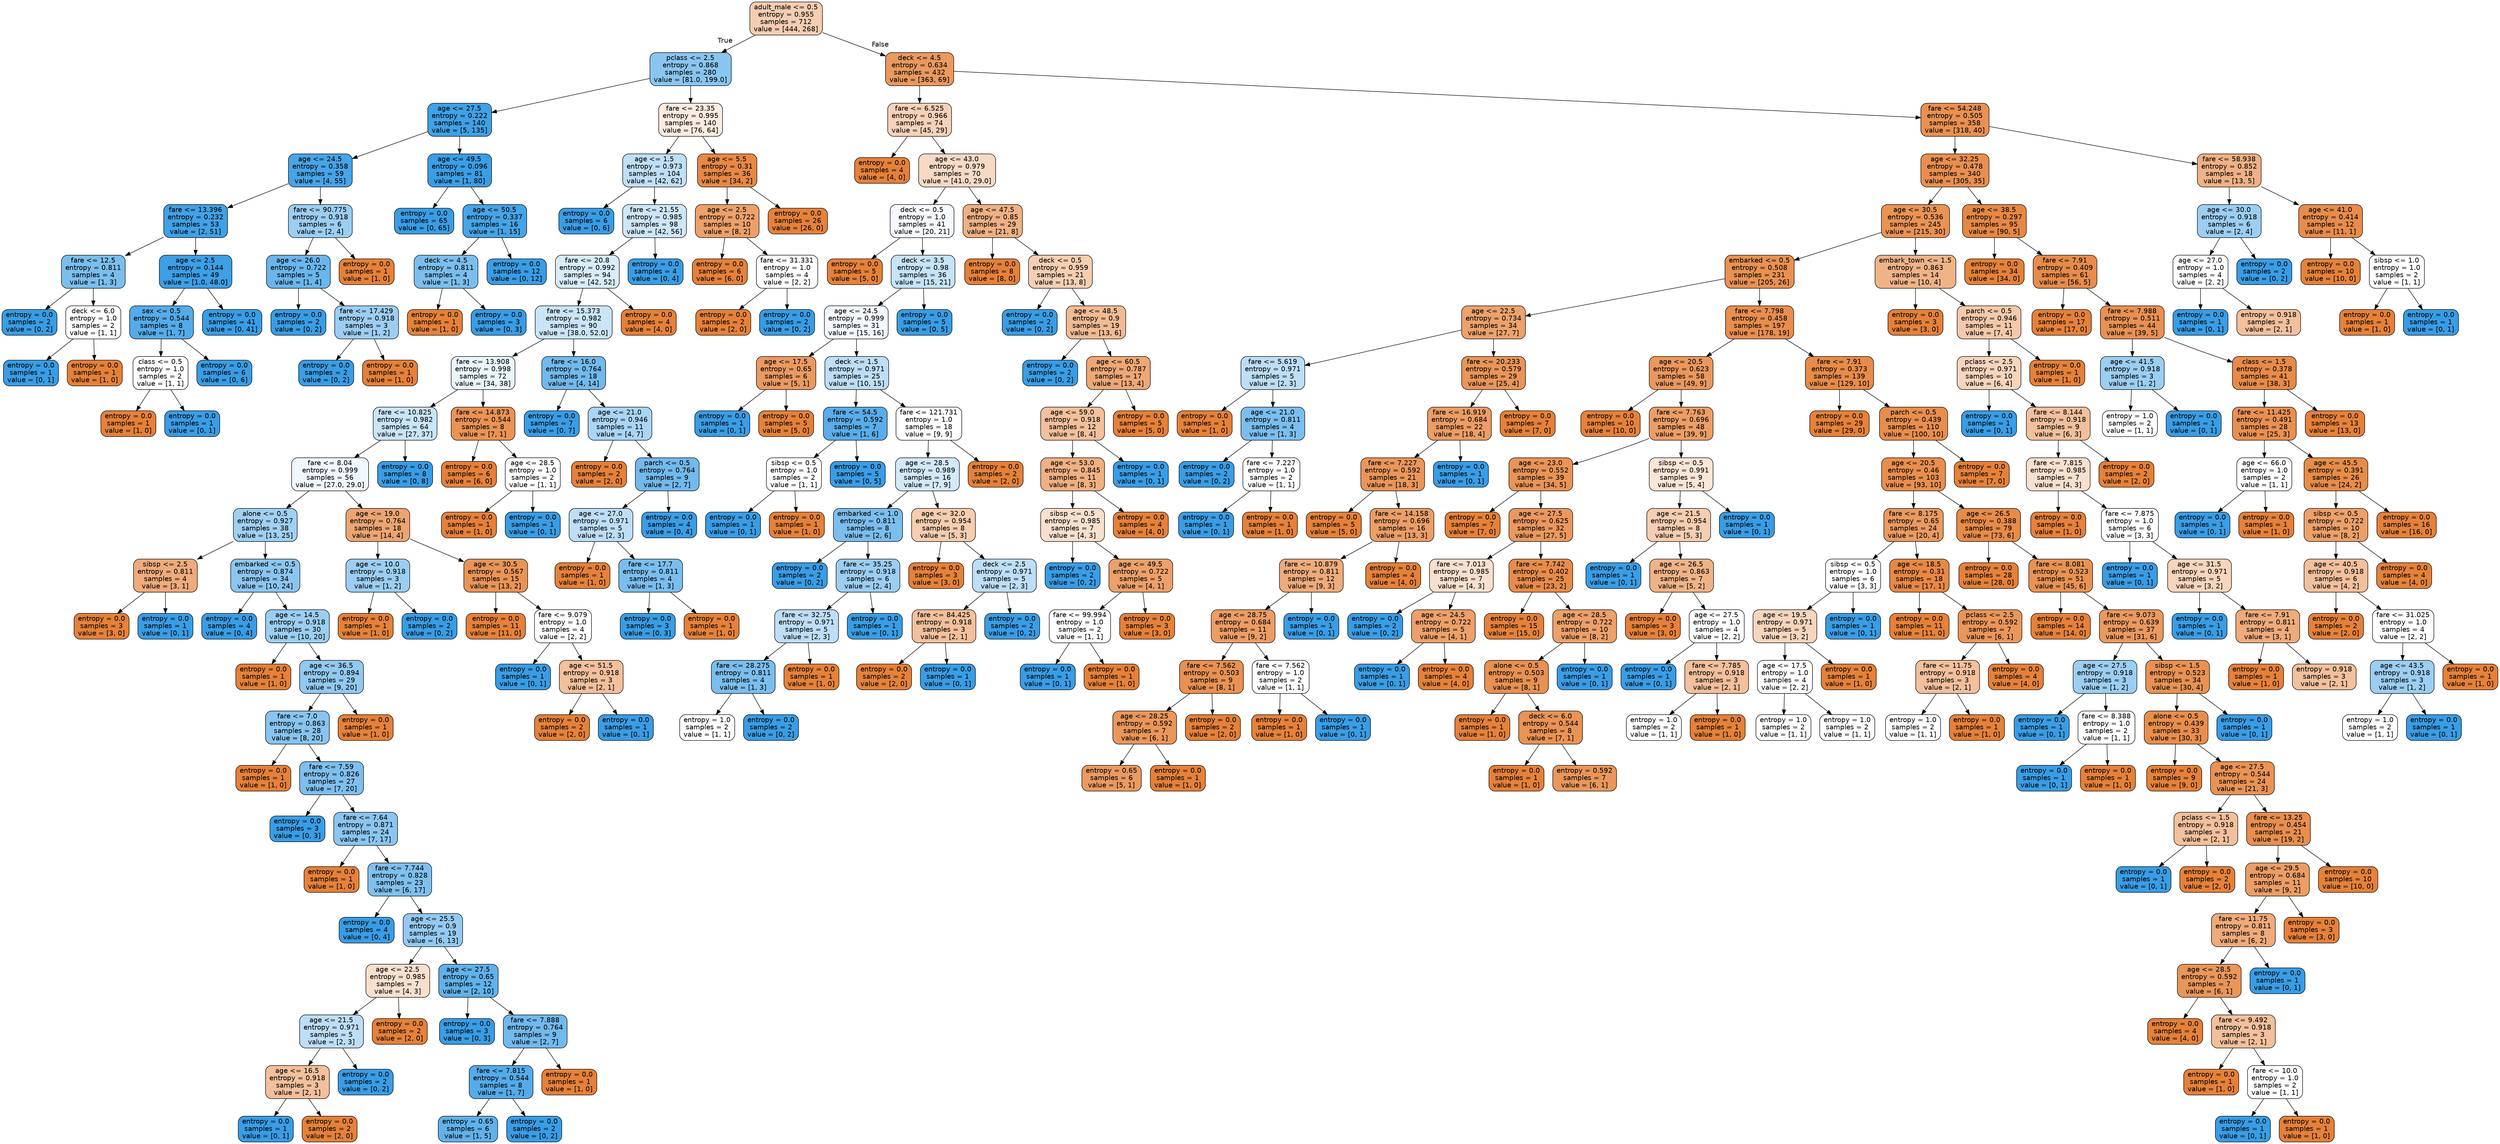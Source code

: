 digraph Tree {
node [shape=box, style="filled, rounded", color="black", fontname="helvetica"] ;
edge [fontname="helvetica"] ;
0 [label="adult_male <= 0.5\nentropy = 0.955\nsamples = 712\nvalue = [444, 268]", fillcolor="#f5cdb1"] ;
1 [label="pclass <= 2.5\nentropy = 0.868\nsamples = 280\nvalue = [81.0, 199.0]", fillcolor="#8ac5f0"] ;
0 -> 1 [labeldistance=2.5, labelangle=45, headlabel="True"] ;
2 [label="age <= 27.5\nentropy = 0.222\nsamples = 140\nvalue = [5, 135]", fillcolor="#40a1e6"] ;
1 -> 2 ;
3 [label="age <= 24.5\nentropy = 0.358\nsamples = 59\nvalue = [4, 55]", fillcolor="#47a4e7"] ;
2 -> 3 ;
4 [label="fare <= 13.396\nentropy = 0.232\nsamples = 53\nvalue = [2, 51]", fillcolor="#41a1e6"] ;
3 -> 4 ;
5 [label="fare <= 12.5\nentropy = 0.811\nsamples = 4\nvalue = [1, 3]", fillcolor="#7bbeee"] ;
4 -> 5 ;
6 [label="entropy = 0.0\nsamples = 2\nvalue = [0, 2]", fillcolor="#399de5"] ;
5 -> 6 ;
7 [label="deck <= 6.0\nentropy = 1.0\nsamples = 2\nvalue = [1, 1]", fillcolor="#ffffff"] ;
5 -> 7 ;
8 [label="entropy = 0.0\nsamples = 1\nvalue = [0, 1]", fillcolor="#399de5"] ;
7 -> 8 ;
9 [label="entropy = 0.0\nsamples = 1\nvalue = [1, 0]", fillcolor="#e58139"] ;
7 -> 9 ;
10 [label="age <= 2.5\nentropy = 0.144\nsamples = 49\nvalue = [1.0, 48.0]", fillcolor="#3d9fe6"] ;
4 -> 10 ;
11 [label="sex <= 0.5\nentropy = 0.544\nsamples = 8\nvalue = [1, 7]", fillcolor="#55abe9"] ;
10 -> 11 ;
12 [label="class <= 0.5\nentropy = 1.0\nsamples = 2\nvalue = [1, 1]", fillcolor="#ffffff"] ;
11 -> 12 ;
13 [label="entropy = 0.0\nsamples = 1\nvalue = [1, 0]", fillcolor="#e58139"] ;
12 -> 13 ;
14 [label="entropy = 0.0\nsamples = 1\nvalue = [0, 1]", fillcolor="#399de5"] ;
12 -> 14 ;
15 [label="entropy = 0.0\nsamples = 6\nvalue = [0, 6]", fillcolor="#399de5"] ;
11 -> 15 ;
16 [label="entropy = 0.0\nsamples = 41\nvalue = [0, 41]", fillcolor="#399de5"] ;
10 -> 16 ;
17 [label="fare <= 90.775\nentropy = 0.918\nsamples = 6\nvalue = [2, 4]", fillcolor="#9ccef2"] ;
3 -> 17 ;
18 [label="age <= 26.0\nentropy = 0.722\nsamples = 5\nvalue = [1, 4]", fillcolor="#6ab6ec"] ;
17 -> 18 ;
19 [label="entropy = 0.0\nsamples = 2\nvalue = [0, 2]", fillcolor="#399de5"] ;
18 -> 19 ;
20 [label="fare <= 17.429\nentropy = 0.918\nsamples = 3\nvalue = [1, 2]", fillcolor="#9ccef2"] ;
18 -> 20 ;
21 [label="entropy = 0.0\nsamples = 2\nvalue = [0, 2]", fillcolor="#399de5"] ;
20 -> 21 ;
22 [label="entropy = 0.0\nsamples = 1\nvalue = [1, 0]", fillcolor="#e58139"] ;
20 -> 22 ;
23 [label="entropy = 0.0\nsamples = 1\nvalue = [1, 0]", fillcolor="#e58139"] ;
17 -> 23 ;
24 [label="age <= 49.5\nentropy = 0.096\nsamples = 81\nvalue = [1, 80]", fillcolor="#3b9ee5"] ;
2 -> 24 ;
25 [label="entropy = 0.0\nsamples = 65\nvalue = [0, 65]", fillcolor="#399de5"] ;
24 -> 25 ;
26 [label="age <= 50.5\nentropy = 0.337\nsamples = 16\nvalue = [1, 15]", fillcolor="#46a4e7"] ;
24 -> 26 ;
27 [label="deck <= 4.5\nentropy = 0.811\nsamples = 4\nvalue = [1, 3]", fillcolor="#7bbeee"] ;
26 -> 27 ;
28 [label="entropy = 0.0\nsamples = 1\nvalue = [1, 0]", fillcolor="#e58139"] ;
27 -> 28 ;
29 [label="entropy = 0.0\nsamples = 3\nvalue = [0, 3]", fillcolor="#399de5"] ;
27 -> 29 ;
30 [label="entropy = 0.0\nsamples = 12\nvalue = [0, 12]", fillcolor="#399de5"] ;
26 -> 30 ;
31 [label="fare <= 23.35\nentropy = 0.995\nsamples = 140\nvalue = [76, 64]", fillcolor="#fbebe0"] ;
1 -> 31 ;
32 [label="age <= 1.5\nentropy = 0.973\nsamples = 104\nvalue = [42, 62]", fillcolor="#bfdff7"] ;
31 -> 32 ;
33 [label="entropy = 0.0\nsamples = 6\nvalue = [0, 6]", fillcolor="#399de5"] ;
32 -> 33 ;
34 [label="fare <= 21.55\nentropy = 0.985\nsamples = 98\nvalue = [42, 56]", fillcolor="#cee6f8"] ;
32 -> 34 ;
35 [label="fare <= 20.8\nentropy = 0.992\nsamples = 94\nvalue = [42, 52]", fillcolor="#d9ecfa"] ;
34 -> 35 ;
36 [label="fare <= 15.373\nentropy = 0.982\nsamples = 90\nvalue = [38.0, 52.0]", fillcolor="#cae5f8"] ;
35 -> 36 ;
37 [label="fare <= 13.908\nentropy = 0.998\nsamples = 72\nvalue = [34, 38]", fillcolor="#eaf5fc"] ;
36 -> 37 ;
38 [label="fare <= 10.825\nentropy = 0.982\nsamples = 64\nvalue = [27, 37]", fillcolor="#c9e5f8"] ;
37 -> 38 ;
39 [label="fare <= 8.04\nentropy = 0.999\nsamples = 56\nvalue = [27.0, 29.0]", fillcolor="#f1f8fd"] ;
38 -> 39 ;
40 [label="alone <= 0.5\nentropy = 0.927\nsamples = 38\nvalue = [13, 25]", fillcolor="#a0d0f3"] ;
39 -> 40 ;
41 [label="sibsp <= 2.5\nentropy = 0.811\nsamples = 4\nvalue = [3, 1]", fillcolor="#eeab7b"] ;
40 -> 41 ;
42 [label="entropy = 0.0\nsamples = 3\nvalue = [3, 0]", fillcolor="#e58139"] ;
41 -> 42 ;
43 [label="entropy = 0.0\nsamples = 1\nvalue = [0, 1]", fillcolor="#399de5"] ;
41 -> 43 ;
44 [label="embarked <= 0.5\nentropy = 0.874\nsamples = 34\nvalue = [10, 24]", fillcolor="#8bc6f0"] ;
40 -> 44 ;
45 [label="entropy = 0.0\nsamples = 4\nvalue = [0, 4]", fillcolor="#399de5"] ;
44 -> 45 ;
46 [label="age <= 14.5\nentropy = 0.918\nsamples = 30\nvalue = [10, 20]", fillcolor="#9ccef2"] ;
44 -> 46 ;
47 [label="entropy = 0.0\nsamples = 1\nvalue = [1, 0]", fillcolor="#e58139"] ;
46 -> 47 ;
48 [label="age <= 36.5\nentropy = 0.894\nsamples = 29\nvalue = [9, 20]", fillcolor="#92c9f1"] ;
46 -> 48 ;
49 [label="fare <= 7.0\nentropy = 0.863\nsamples = 28\nvalue = [8, 20]", fillcolor="#88c4ef"] ;
48 -> 49 ;
50 [label="entropy = 0.0\nsamples = 1\nvalue = [1, 0]", fillcolor="#e58139"] ;
49 -> 50 ;
51 [label="fare <= 7.59\nentropy = 0.826\nsamples = 27\nvalue = [7, 20]", fillcolor="#7ebfee"] ;
49 -> 51 ;
52 [label="entropy = 0.0\nsamples = 3\nvalue = [0, 3]", fillcolor="#399de5"] ;
51 -> 52 ;
53 [label="fare <= 7.64\nentropy = 0.871\nsamples = 24\nvalue = [7, 17]", fillcolor="#8bc5f0"] ;
51 -> 53 ;
54 [label="entropy = 0.0\nsamples = 1\nvalue = [1, 0]", fillcolor="#e58139"] ;
53 -> 54 ;
55 [label="fare <= 7.744\nentropy = 0.828\nsamples = 23\nvalue = [6, 17]", fillcolor="#7fc0ee"] ;
53 -> 55 ;
56 [label="entropy = 0.0\nsamples = 4\nvalue = [0, 4]", fillcolor="#399de5"] ;
55 -> 56 ;
57 [label="age <= 25.5\nentropy = 0.9\nsamples = 19\nvalue = [6, 13]", fillcolor="#94caf1"] ;
55 -> 57 ;
58 [label="age <= 22.5\nentropy = 0.985\nsamples = 7\nvalue = [4, 3]", fillcolor="#f8e0ce"] ;
57 -> 58 ;
59 [label="age <= 21.5\nentropy = 0.971\nsamples = 5\nvalue = [2, 3]", fillcolor="#bddef6"] ;
58 -> 59 ;
60 [label="age <= 16.5\nentropy = 0.918\nsamples = 3\nvalue = [2, 1]", fillcolor="#f2c09c"] ;
59 -> 60 ;
61 [label="entropy = 0.0\nsamples = 1\nvalue = [0, 1]", fillcolor="#399de5"] ;
60 -> 61 ;
62 [label="entropy = 0.0\nsamples = 2\nvalue = [2, 0]", fillcolor="#e58139"] ;
60 -> 62 ;
63 [label="entropy = 0.0\nsamples = 2\nvalue = [0, 2]", fillcolor="#399de5"] ;
59 -> 63 ;
64 [label="entropy = 0.0\nsamples = 2\nvalue = [2, 0]", fillcolor="#e58139"] ;
58 -> 64 ;
65 [label="age <= 27.5\nentropy = 0.65\nsamples = 12\nvalue = [2, 10]", fillcolor="#61b1ea"] ;
57 -> 65 ;
66 [label="entropy = 0.0\nsamples = 3\nvalue = [0, 3]", fillcolor="#399de5"] ;
65 -> 66 ;
67 [label="fare <= 7.888\nentropy = 0.764\nsamples = 9\nvalue = [2, 7]", fillcolor="#72b9ec"] ;
65 -> 67 ;
68 [label="fare <= 7.815\nentropy = 0.544\nsamples = 8\nvalue = [1, 7]", fillcolor="#55abe9"] ;
67 -> 68 ;
69 [label="entropy = 0.65\nsamples = 6\nvalue = [1, 5]", fillcolor="#61b1ea"] ;
68 -> 69 ;
70 [label="entropy = 0.0\nsamples = 2\nvalue = [0, 2]", fillcolor="#399de5"] ;
68 -> 70 ;
71 [label="entropy = 0.0\nsamples = 1\nvalue = [1, 0]", fillcolor="#e58139"] ;
67 -> 71 ;
72 [label="entropy = 0.0\nsamples = 1\nvalue = [1, 0]", fillcolor="#e58139"] ;
48 -> 72 ;
73 [label="age <= 19.0\nentropy = 0.764\nsamples = 18\nvalue = [14, 4]", fillcolor="#eca572"] ;
39 -> 73 ;
74 [label="age <= 10.0\nentropy = 0.918\nsamples = 3\nvalue = [1, 2]", fillcolor="#9ccef2"] ;
73 -> 74 ;
75 [label="entropy = 0.0\nsamples = 1\nvalue = [1, 0]", fillcolor="#e58139"] ;
74 -> 75 ;
76 [label="entropy = 0.0\nsamples = 2\nvalue = [0, 2]", fillcolor="#399de5"] ;
74 -> 76 ;
77 [label="age <= 30.5\nentropy = 0.567\nsamples = 15\nvalue = [13, 2]", fillcolor="#e99457"] ;
73 -> 77 ;
78 [label="entropy = 0.0\nsamples = 11\nvalue = [11, 0]", fillcolor="#e58139"] ;
77 -> 78 ;
79 [label="fare <= 9.079\nentropy = 1.0\nsamples = 4\nvalue = [2, 2]", fillcolor="#ffffff"] ;
77 -> 79 ;
80 [label="entropy = 0.0\nsamples = 1\nvalue = [0, 1]", fillcolor="#399de5"] ;
79 -> 80 ;
81 [label="age <= 51.5\nentropy = 0.918\nsamples = 3\nvalue = [2, 1]", fillcolor="#f2c09c"] ;
79 -> 81 ;
82 [label="entropy = 0.0\nsamples = 2\nvalue = [2, 0]", fillcolor="#e58139"] ;
81 -> 82 ;
83 [label="entropy = 0.0\nsamples = 1\nvalue = [0, 1]", fillcolor="#399de5"] ;
81 -> 83 ;
84 [label="entropy = 0.0\nsamples = 8\nvalue = [0, 8]", fillcolor="#399de5"] ;
38 -> 84 ;
85 [label="fare <= 14.873\nentropy = 0.544\nsamples = 8\nvalue = [7, 1]", fillcolor="#e99355"] ;
37 -> 85 ;
86 [label="entropy = 0.0\nsamples = 6\nvalue = [6, 0]", fillcolor="#e58139"] ;
85 -> 86 ;
87 [label="age <= 28.5\nentropy = 1.0\nsamples = 2\nvalue = [1, 1]", fillcolor="#ffffff"] ;
85 -> 87 ;
88 [label="entropy = 0.0\nsamples = 1\nvalue = [1, 0]", fillcolor="#e58139"] ;
87 -> 88 ;
89 [label="entropy = 0.0\nsamples = 1\nvalue = [0, 1]", fillcolor="#399de5"] ;
87 -> 89 ;
90 [label="fare <= 16.0\nentropy = 0.764\nsamples = 18\nvalue = [4, 14]", fillcolor="#72b9ec"] ;
36 -> 90 ;
91 [label="entropy = 0.0\nsamples = 7\nvalue = [0, 7]", fillcolor="#399de5"] ;
90 -> 91 ;
92 [label="age <= 21.0\nentropy = 0.946\nsamples = 11\nvalue = [4, 7]", fillcolor="#aad5f4"] ;
90 -> 92 ;
93 [label="entropy = 0.0\nsamples = 2\nvalue = [2, 0]", fillcolor="#e58139"] ;
92 -> 93 ;
94 [label="parch <= 0.5\nentropy = 0.764\nsamples = 9\nvalue = [2, 7]", fillcolor="#72b9ec"] ;
92 -> 94 ;
95 [label="age <= 27.0\nentropy = 0.971\nsamples = 5\nvalue = [2, 3]", fillcolor="#bddef6"] ;
94 -> 95 ;
96 [label="entropy = 0.0\nsamples = 1\nvalue = [1, 0]", fillcolor="#e58139"] ;
95 -> 96 ;
97 [label="fare <= 17.7\nentropy = 0.811\nsamples = 4\nvalue = [1, 3]", fillcolor="#7bbeee"] ;
95 -> 97 ;
98 [label="entropy = 0.0\nsamples = 3\nvalue = [0, 3]", fillcolor="#399de5"] ;
97 -> 98 ;
99 [label="entropy = 0.0\nsamples = 1\nvalue = [1, 0]", fillcolor="#e58139"] ;
97 -> 99 ;
100 [label="entropy = 0.0\nsamples = 4\nvalue = [0, 4]", fillcolor="#399de5"] ;
94 -> 100 ;
101 [label="entropy = 0.0\nsamples = 4\nvalue = [4, 0]", fillcolor="#e58139"] ;
35 -> 101 ;
102 [label="entropy = 0.0\nsamples = 4\nvalue = [0, 4]", fillcolor="#399de5"] ;
34 -> 102 ;
103 [label="age <= 5.5\nentropy = 0.31\nsamples = 36\nvalue = [34, 2]", fillcolor="#e78845"] ;
31 -> 103 ;
104 [label="age <= 2.5\nentropy = 0.722\nsamples = 10\nvalue = [8, 2]", fillcolor="#eca06a"] ;
103 -> 104 ;
105 [label="entropy = 0.0\nsamples = 6\nvalue = [6, 0]", fillcolor="#e58139"] ;
104 -> 105 ;
106 [label="fare <= 31.331\nentropy = 1.0\nsamples = 4\nvalue = [2, 2]", fillcolor="#ffffff"] ;
104 -> 106 ;
107 [label="entropy = 0.0\nsamples = 2\nvalue = [2, 0]", fillcolor="#e58139"] ;
106 -> 107 ;
108 [label="entropy = 0.0\nsamples = 2\nvalue = [0, 2]", fillcolor="#399de5"] ;
106 -> 108 ;
109 [label="entropy = 0.0\nsamples = 26\nvalue = [26, 0]", fillcolor="#e58139"] ;
103 -> 109 ;
110 [label="deck <= 4.5\nentropy = 0.634\nsamples = 432\nvalue = [363, 69]", fillcolor="#ea995f"] ;
0 -> 110 [labeldistance=2.5, labelangle=-45, headlabel="False"] ;
111 [label="fare <= 6.525\nentropy = 0.966\nsamples = 74\nvalue = [45, 29]", fillcolor="#f6d2b9"] ;
110 -> 111 ;
112 [label="entropy = 0.0\nsamples = 4\nvalue = [4, 0]", fillcolor="#e58139"] ;
111 -> 112 ;
113 [label="age <= 43.0\nentropy = 0.979\nsamples = 70\nvalue = [41.0, 29.0]", fillcolor="#f7dac5"] ;
111 -> 113 ;
114 [label="deck <= 0.5\nentropy = 1.0\nsamples = 41\nvalue = [20, 21]", fillcolor="#f6fafe"] ;
113 -> 114 ;
115 [label="entropy = 0.0\nsamples = 5\nvalue = [5, 0]", fillcolor="#e58139"] ;
114 -> 115 ;
116 [label="deck <= 3.5\nentropy = 0.98\nsamples = 36\nvalue = [15, 21]", fillcolor="#c6e3f8"] ;
114 -> 116 ;
117 [label="age <= 24.5\nentropy = 0.999\nsamples = 31\nvalue = [15, 16]", fillcolor="#f3f9fd"] ;
116 -> 117 ;
118 [label="age <= 17.5\nentropy = 0.65\nsamples = 6\nvalue = [5, 1]", fillcolor="#ea9a61"] ;
117 -> 118 ;
119 [label="entropy = 0.0\nsamples = 1\nvalue = [0, 1]", fillcolor="#399de5"] ;
118 -> 119 ;
120 [label="entropy = 0.0\nsamples = 5\nvalue = [5, 0]", fillcolor="#e58139"] ;
118 -> 120 ;
121 [label="deck <= 1.5\nentropy = 0.971\nsamples = 25\nvalue = [10, 15]", fillcolor="#bddef6"] ;
117 -> 121 ;
122 [label="fare <= 54.5\nentropy = 0.592\nsamples = 7\nvalue = [1, 6]", fillcolor="#5aade9"] ;
121 -> 122 ;
123 [label="sibsp <= 0.5\nentropy = 1.0\nsamples = 2\nvalue = [1, 1]", fillcolor="#ffffff"] ;
122 -> 123 ;
124 [label="entropy = 0.0\nsamples = 1\nvalue = [0, 1]", fillcolor="#399de5"] ;
123 -> 124 ;
125 [label="entropy = 0.0\nsamples = 1\nvalue = [1, 0]", fillcolor="#e58139"] ;
123 -> 125 ;
126 [label="entropy = 0.0\nsamples = 5\nvalue = [0, 5]", fillcolor="#399de5"] ;
122 -> 126 ;
127 [label="fare <= 121.731\nentropy = 1.0\nsamples = 18\nvalue = [9, 9]", fillcolor="#ffffff"] ;
121 -> 127 ;
128 [label="age <= 28.5\nentropy = 0.989\nsamples = 16\nvalue = [7, 9]", fillcolor="#d3e9f9"] ;
127 -> 128 ;
129 [label="embarked <= 1.0\nentropy = 0.811\nsamples = 8\nvalue = [2, 6]", fillcolor="#7bbeee"] ;
128 -> 129 ;
130 [label="entropy = 0.0\nsamples = 2\nvalue = [0, 2]", fillcolor="#399de5"] ;
129 -> 130 ;
131 [label="fare <= 35.25\nentropy = 0.918\nsamples = 6\nvalue = [2, 4]", fillcolor="#9ccef2"] ;
129 -> 131 ;
132 [label="fare <= 32.75\nentropy = 0.971\nsamples = 5\nvalue = [2, 3]", fillcolor="#bddef6"] ;
131 -> 132 ;
133 [label="fare <= 28.275\nentropy = 0.811\nsamples = 4\nvalue = [1, 3]", fillcolor="#7bbeee"] ;
132 -> 133 ;
134 [label="entropy = 1.0\nsamples = 2\nvalue = [1, 1]", fillcolor="#ffffff"] ;
133 -> 134 ;
135 [label="entropy = 0.0\nsamples = 2\nvalue = [0, 2]", fillcolor="#399de5"] ;
133 -> 135 ;
136 [label="entropy = 0.0\nsamples = 1\nvalue = [1, 0]", fillcolor="#e58139"] ;
132 -> 136 ;
137 [label="entropy = 0.0\nsamples = 1\nvalue = [0, 1]", fillcolor="#399de5"] ;
131 -> 137 ;
138 [label="age <= 32.0\nentropy = 0.954\nsamples = 8\nvalue = [5, 3]", fillcolor="#f5cdb0"] ;
128 -> 138 ;
139 [label="entropy = 0.0\nsamples = 3\nvalue = [3, 0]", fillcolor="#e58139"] ;
138 -> 139 ;
140 [label="deck <= 2.5\nentropy = 0.971\nsamples = 5\nvalue = [2, 3]", fillcolor="#bddef6"] ;
138 -> 140 ;
141 [label="fare <= 84.425\nentropy = 0.918\nsamples = 3\nvalue = [2, 1]", fillcolor="#f2c09c"] ;
140 -> 141 ;
142 [label="entropy = 0.0\nsamples = 2\nvalue = [2, 0]", fillcolor="#e58139"] ;
141 -> 142 ;
143 [label="entropy = 0.0\nsamples = 1\nvalue = [0, 1]", fillcolor="#399de5"] ;
141 -> 143 ;
144 [label="entropy = 0.0\nsamples = 2\nvalue = [0, 2]", fillcolor="#399de5"] ;
140 -> 144 ;
145 [label="entropy = 0.0\nsamples = 2\nvalue = [2, 0]", fillcolor="#e58139"] ;
127 -> 145 ;
146 [label="entropy = 0.0\nsamples = 5\nvalue = [0, 5]", fillcolor="#399de5"] ;
116 -> 146 ;
147 [label="age <= 47.5\nentropy = 0.85\nsamples = 29\nvalue = [21, 8]", fillcolor="#efb184"] ;
113 -> 147 ;
148 [label="entropy = 0.0\nsamples = 8\nvalue = [8, 0]", fillcolor="#e58139"] ;
147 -> 148 ;
149 [label="deck <= 0.5\nentropy = 0.959\nsamples = 21\nvalue = [13, 8]", fillcolor="#f5cfb3"] ;
147 -> 149 ;
150 [label="entropy = 0.0\nsamples = 2\nvalue = [0, 2]", fillcolor="#399de5"] ;
149 -> 150 ;
151 [label="age <= 48.5\nentropy = 0.9\nsamples = 19\nvalue = [13, 6]", fillcolor="#f1bb94"] ;
149 -> 151 ;
152 [label="entropy = 0.0\nsamples = 2\nvalue = [0, 2]", fillcolor="#399de5"] ;
151 -> 152 ;
153 [label="age <= 60.5\nentropy = 0.787\nsamples = 17\nvalue = [13, 4]", fillcolor="#eda876"] ;
151 -> 153 ;
154 [label="age <= 59.0\nentropy = 0.918\nsamples = 12\nvalue = [8, 4]", fillcolor="#f2c09c"] ;
153 -> 154 ;
155 [label="age <= 53.0\nentropy = 0.845\nsamples = 11\nvalue = [8, 3]", fillcolor="#efb083"] ;
154 -> 155 ;
156 [label="sibsp <= 0.5\nentropy = 0.985\nsamples = 7\nvalue = [4, 3]", fillcolor="#f8e0ce"] ;
155 -> 156 ;
157 [label="entropy = 0.0\nsamples = 2\nvalue = [0, 2]", fillcolor="#399de5"] ;
156 -> 157 ;
158 [label="age <= 49.5\nentropy = 0.722\nsamples = 5\nvalue = [4, 1]", fillcolor="#eca06a"] ;
156 -> 158 ;
159 [label="fare <= 99.994\nentropy = 1.0\nsamples = 2\nvalue = [1, 1]", fillcolor="#ffffff"] ;
158 -> 159 ;
160 [label="entropy = 0.0\nsamples = 1\nvalue = [0, 1]", fillcolor="#399de5"] ;
159 -> 160 ;
161 [label="entropy = 0.0\nsamples = 1\nvalue = [1, 0]", fillcolor="#e58139"] ;
159 -> 161 ;
162 [label="entropy = 0.0\nsamples = 3\nvalue = [3, 0]", fillcolor="#e58139"] ;
158 -> 162 ;
163 [label="entropy = 0.0\nsamples = 4\nvalue = [4, 0]", fillcolor="#e58139"] ;
155 -> 163 ;
164 [label="entropy = 0.0\nsamples = 1\nvalue = [0, 1]", fillcolor="#399de5"] ;
154 -> 164 ;
165 [label="entropy = 0.0\nsamples = 5\nvalue = [5, 0]", fillcolor="#e58139"] ;
153 -> 165 ;
166 [label="fare <= 54.248\nentropy = 0.505\nsamples = 358\nvalue = [318, 40]", fillcolor="#e89152"] ;
110 -> 166 ;
167 [label="age <= 32.25\nentropy = 0.478\nsamples = 340\nvalue = [305, 35]", fillcolor="#e88f50"] ;
166 -> 167 ;
168 [label="age <= 30.5\nentropy = 0.536\nsamples = 245\nvalue = [215, 30]", fillcolor="#e99355"] ;
167 -> 168 ;
169 [label="embarked <= 0.5\nentropy = 0.508\nsamples = 231\nvalue = [205, 26]", fillcolor="#e89152"] ;
168 -> 169 ;
170 [label="age <= 22.5\nentropy = 0.734\nsamples = 34\nvalue = [27, 7]", fillcolor="#eca26c"] ;
169 -> 170 ;
171 [label="fare <= 5.619\nentropy = 0.971\nsamples = 5\nvalue = [2, 3]", fillcolor="#bddef6"] ;
170 -> 171 ;
172 [label="entropy = 0.0\nsamples = 1\nvalue = [1, 0]", fillcolor="#e58139"] ;
171 -> 172 ;
173 [label="age <= 21.0\nentropy = 0.811\nsamples = 4\nvalue = [1, 3]", fillcolor="#7bbeee"] ;
171 -> 173 ;
174 [label="entropy = 0.0\nsamples = 2\nvalue = [0, 2]", fillcolor="#399de5"] ;
173 -> 174 ;
175 [label="fare <= 7.227\nentropy = 1.0\nsamples = 2\nvalue = [1, 1]", fillcolor="#ffffff"] ;
173 -> 175 ;
176 [label="entropy = 0.0\nsamples = 1\nvalue = [0, 1]", fillcolor="#399de5"] ;
175 -> 176 ;
177 [label="entropy = 0.0\nsamples = 1\nvalue = [1, 0]", fillcolor="#e58139"] ;
175 -> 177 ;
178 [label="fare <= 20.233\nentropy = 0.579\nsamples = 29\nvalue = [25, 4]", fillcolor="#e99559"] ;
170 -> 178 ;
179 [label="fare <= 16.919\nentropy = 0.684\nsamples = 22\nvalue = [18, 4]", fillcolor="#eb9d65"] ;
178 -> 179 ;
180 [label="fare <= 7.227\nentropy = 0.592\nsamples = 21\nvalue = [18, 3]", fillcolor="#e9965a"] ;
179 -> 180 ;
181 [label="entropy = 0.0\nsamples = 5\nvalue = [5, 0]", fillcolor="#e58139"] ;
180 -> 181 ;
182 [label="fare <= 14.158\nentropy = 0.696\nsamples = 16\nvalue = [13, 3]", fillcolor="#eb9e67"] ;
180 -> 182 ;
183 [label="fare <= 10.879\nentropy = 0.811\nsamples = 12\nvalue = [9, 3]", fillcolor="#eeab7b"] ;
182 -> 183 ;
184 [label="age <= 28.75\nentropy = 0.684\nsamples = 11\nvalue = [9, 2]", fillcolor="#eb9d65"] ;
183 -> 184 ;
185 [label="fare <= 7.562\nentropy = 0.503\nsamples = 9\nvalue = [8, 1]", fillcolor="#e89152"] ;
184 -> 185 ;
186 [label="age <= 28.25\nentropy = 0.592\nsamples = 7\nvalue = [6, 1]", fillcolor="#e9965a"] ;
185 -> 186 ;
187 [label="entropy = 0.65\nsamples = 6\nvalue = [5, 1]", fillcolor="#ea9a61"] ;
186 -> 187 ;
188 [label="entropy = 0.0\nsamples = 1\nvalue = [1, 0]", fillcolor="#e58139"] ;
186 -> 188 ;
189 [label="entropy = 0.0\nsamples = 2\nvalue = [2, 0]", fillcolor="#e58139"] ;
185 -> 189 ;
190 [label="fare <= 7.562\nentropy = 1.0\nsamples = 2\nvalue = [1, 1]", fillcolor="#ffffff"] ;
184 -> 190 ;
191 [label="entropy = 0.0\nsamples = 1\nvalue = [1, 0]", fillcolor="#e58139"] ;
190 -> 191 ;
192 [label="entropy = 0.0\nsamples = 1\nvalue = [0, 1]", fillcolor="#399de5"] ;
190 -> 192 ;
193 [label="entropy = 0.0\nsamples = 1\nvalue = [0, 1]", fillcolor="#399de5"] ;
183 -> 193 ;
194 [label="entropy = 0.0\nsamples = 4\nvalue = [4, 0]", fillcolor="#e58139"] ;
182 -> 194 ;
195 [label="entropy = 0.0\nsamples = 1\nvalue = [0, 1]", fillcolor="#399de5"] ;
179 -> 195 ;
196 [label="entropy = 0.0\nsamples = 7\nvalue = [7, 0]", fillcolor="#e58139"] ;
178 -> 196 ;
197 [label="fare <= 7.798\nentropy = 0.458\nsamples = 197\nvalue = [178, 19]", fillcolor="#e88e4e"] ;
169 -> 197 ;
198 [label="age <= 20.5\nentropy = 0.623\nsamples = 58\nvalue = [49, 9]", fillcolor="#ea985d"] ;
197 -> 198 ;
199 [label="entropy = 0.0\nsamples = 10\nvalue = [10, 0]", fillcolor="#e58139"] ;
198 -> 199 ;
200 [label="fare <= 7.763\nentropy = 0.696\nsamples = 48\nvalue = [39, 9]", fillcolor="#eb9e67"] ;
198 -> 200 ;
201 [label="age <= 23.0\nentropy = 0.552\nsamples = 39\nvalue = [34, 5]", fillcolor="#e99456"] ;
200 -> 201 ;
202 [label="entropy = 0.0\nsamples = 7\nvalue = [7, 0]", fillcolor="#e58139"] ;
201 -> 202 ;
203 [label="age <= 27.5\nentropy = 0.625\nsamples = 32\nvalue = [27, 5]", fillcolor="#ea985e"] ;
201 -> 203 ;
204 [label="fare <= 7.013\nentropy = 0.985\nsamples = 7\nvalue = [4, 3]", fillcolor="#f8e0ce"] ;
203 -> 204 ;
205 [label="entropy = 0.0\nsamples = 2\nvalue = [0, 2]", fillcolor="#399de5"] ;
204 -> 205 ;
206 [label="age <= 24.5\nentropy = 0.722\nsamples = 5\nvalue = [4, 1]", fillcolor="#eca06a"] ;
204 -> 206 ;
207 [label="entropy = 0.0\nsamples = 1\nvalue = [0, 1]", fillcolor="#399de5"] ;
206 -> 207 ;
208 [label="entropy = 0.0\nsamples = 4\nvalue = [4, 0]", fillcolor="#e58139"] ;
206 -> 208 ;
209 [label="fare <= 7.742\nentropy = 0.402\nsamples = 25\nvalue = [23, 2]", fillcolor="#e78c4a"] ;
203 -> 209 ;
210 [label="entropy = 0.0\nsamples = 15\nvalue = [15, 0]", fillcolor="#e58139"] ;
209 -> 210 ;
211 [label="age <= 28.5\nentropy = 0.722\nsamples = 10\nvalue = [8, 2]", fillcolor="#eca06a"] ;
209 -> 211 ;
212 [label="alone <= 0.5\nentropy = 0.503\nsamples = 9\nvalue = [8, 1]", fillcolor="#e89152"] ;
211 -> 212 ;
213 [label="entropy = 0.0\nsamples = 1\nvalue = [1, 0]", fillcolor="#e58139"] ;
212 -> 213 ;
214 [label="deck <= 6.0\nentropy = 0.544\nsamples = 8\nvalue = [7, 1]", fillcolor="#e99355"] ;
212 -> 214 ;
215 [label="entropy = 0.0\nsamples = 1\nvalue = [1, 0]", fillcolor="#e58139"] ;
214 -> 215 ;
216 [label="entropy = 0.592\nsamples = 7\nvalue = [6, 1]", fillcolor="#e9965a"] ;
214 -> 216 ;
217 [label="entropy = 0.0\nsamples = 1\nvalue = [0, 1]", fillcolor="#399de5"] ;
211 -> 217 ;
218 [label="sibsp <= 0.5\nentropy = 0.991\nsamples = 9\nvalue = [5, 4]", fillcolor="#fae6d7"] ;
200 -> 218 ;
219 [label="age <= 21.5\nentropy = 0.954\nsamples = 8\nvalue = [5, 3]", fillcolor="#f5cdb0"] ;
218 -> 219 ;
220 [label="entropy = 0.0\nsamples = 1\nvalue = [0, 1]", fillcolor="#399de5"] ;
219 -> 220 ;
221 [label="age <= 26.5\nentropy = 0.863\nsamples = 7\nvalue = [5, 2]", fillcolor="#efb388"] ;
219 -> 221 ;
222 [label="entropy = 0.0\nsamples = 3\nvalue = [3, 0]", fillcolor="#e58139"] ;
221 -> 222 ;
223 [label="age <= 27.5\nentropy = 1.0\nsamples = 4\nvalue = [2, 2]", fillcolor="#ffffff"] ;
221 -> 223 ;
224 [label="entropy = 0.0\nsamples = 1\nvalue = [0, 1]", fillcolor="#399de5"] ;
223 -> 224 ;
225 [label="fare <= 7.785\nentropy = 0.918\nsamples = 3\nvalue = [2, 1]", fillcolor="#f2c09c"] ;
223 -> 225 ;
226 [label="entropy = 1.0\nsamples = 2\nvalue = [1, 1]", fillcolor="#ffffff"] ;
225 -> 226 ;
227 [label="entropy = 0.0\nsamples = 1\nvalue = [1, 0]", fillcolor="#e58139"] ;
225 -> 227 ;
228 [label="entropy = 0.0\nsamples = 1\nvalue = [0, 1]", fillcolor="#399de5"] ;
218 -> 228 ;
229 [label="fare <= 7.91\nentropy = 0.373\nsamples = 139\nvalue = [129, 10]", fillcolor="#e78b48"] ;
197 -> 229 ;
230 [label="entropy = 0.0\nsamples = 29\nvalue = [29, 0]", fillcolor="#e58139"] ;
229 -> 230 ;
231 [label="parch <= 0.5\nentropy = 0.439\nsamples = 110\nvalue = [100, 10]", fillcolor="#e88e4d"] ;
229 -> 231 ;
232 [label="age <= 20.5\nentropy = 0.46\nsamples = 103\nvalue = [93, 10]", fillcolor="#e88f4e"] ;
231 -> 232 ;
233 [label="fare <= 8.175\nentropy = 0.65\nsamples = 24\nvalue = [20, 4]", fillcolor="#ea9a61"] ;
232 -> 233 ;
234 [label="sibsp <= 0.5\nentropy = 1.0\nsamples = 6\nvalue = [3, 3]", fillcolor="#ffffff"] ;
233 -> 234 ;
235 [label="age <= 19.5\nentropy = 0.971\nsamples = 5\nvalue = [3, 2]", fillcolor="#f6d5bd"] ;
234 -> 235 ;
236 [label="age <= 17.5\nentropy = 1.0\nsamples = 4\nvalue = [2, 2]", fillcolor="#ffffff"] ;
235 -> 236 ;
237 [label="entropy = 1.0\nsamples = 2\nvalue = [1, 1]", fillcolor="#ffffff"] ;
236 -> 237 ;
238 [label="entropy = 1.0\nsamples = 2\nvalue = [1, 1]", fillcolor="#ffffff"] ;
236 -> 238 ;
239 [label="entropy = 0.0\nsamples = 1\nvalue = [1, 0]", fillcolor="#e58139"] ;
235 -> 239 ;
240 [label="entropy = 0.0\nsamples = 1\nvalue = [0, 1]", fillcolor="#399de5"] ;
234 -> 240 ;
241 [label="age <= 18.5\nentropy = 0.31\nsamples = 18\nvalue = [17, 1]", fillcolor="#e78845"] ;
233 -> 241 ;
242 [label="entropy = 0.0\nsamples = 11\nvalue = [11, 0]", fillcolor="#e58139"] ;
241 -> 242 ;
243 [label="pclass <= 2.5\nentropy = 0.592\nsamples = 7\nvalue = [6, 1]", fillcolor="#e9965a"] ;
241 -> 243 ;
244 [label="fare <= 11.75\nentropy = 0.918\nsamples = 3\nvalue = [2, 1]", fillcolor="#f2c09c"] ;
243 -> 244 ;
245 [label="entropy = 1.0\nsamples = 2\nvalue = [1, 1]", fillcolor="#ffffff"] ;
244 -> 245 ;
246 [label="entropy = 0.0\nsamples = 1\nvalue = [1, 0]", fillcolor="#e58139"] ;
244 -> 246 ;
247 [label="entropy = 0.0\nsamples = 4\nvalue = [4, 0]", fillcolor="#e58139"] ;
243 -> 247 ;
248 [label="age <= 26.5\nentropy = 0.388\nsamples = 79\nvalue = [73, 6]", fillcolor="#e78b49"] ;
232 -> 248 ;
249 [label="entropy = 0.0\nsamples = 28\nvalue = [28, 0]", fillcolor="#e58139"] ;
248 -> 249 ;
250 [label="fare <= 8.081\nentropy = 0.523\nsamples = 51\nvalue = [45, 6]", fillcolor="#e89253"] ;
248 -> 250 ;
251 [label="entropy = 0.0\nsamples = 14\nvalue = [14, 0]", fillcolor="#e58139"] ;
250 -> 251 ;
252 [label="fare <= 9.073\nentropy = 0.639\nsamples = 37\nvalue = [31, 6]", fillcolor="#ea995f"] ;
250 -> 252 ;
253 [label="age <= 27.5\nentropy = 0.918\nsamples = 3\nvalue = [1, 2]", fillcolor="#9ccef2"] ;
252 -> 253 ;
254 [label="entropy = 0.0\nsamples = 1\nvalue = [0, 1]", fillcolor="#399de5"] ;
253 -> 254 ;
255 [label="fare <= 8.388\nentropy = 1.0\nsamples = 2\nvalue = [1, 1]", fillcolor="#ffffff"] ;
253 -> 255 ;
256 [label="entropy = 0.0\nsamples = 1\nvalue = [0, 1]", fillcolor="#399de5"] ;
255 -> 256 ;
257 [label="entropy = 0.0\nsamples = 1\nvalue = [1, 0]", fillcolor="#e58139"] ;
255 -> 257 ;
258 [label="sibsp <= 1.5\nentropy = 0.523\nsamples = 34\nvalue = [30, 4]", fillcolor="#e89253"] ;
252 -> 258 ;
259 [label="alone <= 0.5\nentropy = 0.439\nsamples = 33\nvalue = [30, 3]", fillcolor="#e88e4d"] ;
258 -> 259 ;
260 [label="entropy = 0.0\nsamples = 9\nvalue = [9, 0]", fillcolor="#e58139"] ;
259 -> 260 ;
261 [label="age <= 27.5\nentropy = 0.544\nsamples = 24\nvalue = [21, 3]", fillcolor="#e99355"] ;
259 -> 261 ;
262 [label="pclass <= 1.5\nentropy = 0.918\nsamples = 3\nvalue = [2, 1]", fillcolor="#f2c09c"] ;
261 -> 262 ;
263 [label="entropy = 0.0\nsamples = 1\nvalue = [0, 1]", fillcolor="#399de5"] ;
262 -> 263 ;
264 [label="entropy = 0.0\nsamples = 2\nvalue = [2, 0]", fillcolor="#e58139"] ;
262 -> 264 ;
265 [label="fare <= 13.25\nentropy = 0.454\nsamples = 21\nvalue = [19, 2]", fillcolor="#e88e4e"] ;
261 -> 265 ;
266 [label="age <= 29.5\nentropy = 0.684\nsamples = 11\nvalue = [9, 2]", fillcolor="#eb9d65"] ;
265 -> 266 ;
267 [label="fare <= 11.75\nentropy = 0.811\nsamples = 8\nvalue = [6, 2]", fillcolor="#eeab7b"] ;
266 -> 267 ;
268 [label="age <= 28.5\nentropy = 0.592\nsamples = 7\nvalue = [6, 1]", fillcolor="#e9965a"] ;
267 -> 268 ;
269 [label="entropy = 0.0\nsamples = 4\nvalue = [4, 0]", fillcolor="#e58139"] ;
268 -> 269 ;
270 [label="fare <= 9.492\nentropy = 0.918\nsamples = 3\nvalue = [2, 1]", fillcolor="#f2c09c"] ;
268 -> 270 ;
271 [label="entropy = 0.0\nsamples = 1\nvalue = [1, 0]", fillcolor="#e58139"] ;
270 -> 271 ;
272 [label="fare <= 10.0\nentropy = 1.0\nsamples = 2\nvalue = [1, 1]", fillcolor="#ffffff"] ;
270 -> 272 ;
273 [label="entropy = 0.0\nsamples = 1\nvalue = [0, 1]", fillcolor="#399de5"] ;
272 -> 273 ;
274 [label="entropy = 0.0\nsamples = 1\nvalue = [1, 0]", fillcolor="#e58139"] ;
272 -> 274 ;
275 [label="entropy = 0.0\nsamples = 1\nvalue = [0, 1]", fillcolor="#399de5"] ;
267 -> 275 ;
276 [label="entropy = 0.0\nsamples = 3\nvalue = [3, 0]", fillcolor="#e58139"] ;
266 -> 276 ;
277 [label="entropy = 0.0\nsamples = 10\nvalue = [10, 0]", fillcolor="#e58139"] ;
265 -> 277 ;
278 [label="entropy = 0.0\nsamples = 1\nvalue = [0, 1]", fillcolor="#399de5"] ;
258 -> 278 ;
279 [label="entropy = 0.0\nsamples = 7\nvalue = [7, 0]", fillcolor="#e58139"] ;
231 -> 279 ;
280 [label="embark_town <= 1.5\nentropy = 0.863\nsamples = 14\nvalue = [10, 4]", fillcolor="#efb388"] ;
168 -> 280 ;
281 [label="entropy = 0.0\nsamples = 3\nvalue = [3, 0]", fillcolor="#e58139"] ;
280 -> 281 ;
282 [label="parch <= 0.5\nentropy = 0.946\nsamples = 11\nvalue = [7, 4]", fillcolor="#f4c9aa"] ;
280 -> 282 ;
283 [label="pclass <= 2.5\nentropy = 0.971\nsamples = 10\nvalue = [6, 4]", fillcolor="#f6d5bd"] ;
282 -> 283 ;
284 [label="entropy = 0.0\nsamples = 1\nvalue = [0, 1]", fillcolor="#399de5"] ;
283 -> 284 ;
285 [label="fare <= 8.144\nentropy = 0.918\nsamples = 9\nvalue = [6, 3]", fillcolor="#f2c09c"] ;
283 -> 285 ;
286 [label="fare <= 7.815\nentropy = 0.985\nsamples = 7\nvalue = [4, 3]", fillcolor="#f8e0ce"] ;
285 -> 286 ;
287 [label="entropy = 0.0\nsamples = 1\nvalue = [1, 0]", fillcolor="#e58139"] ;
286 -> 287 ;
288 [label="fare <= 7.875\nentropy = 1.0\nsamples = 6\nvalue = [3, 3]", fillcolor="#ffffff"] ;
286 -> 288 ;
289 [label="entropy = 0.0\nsamples = 1\nvalue = [0, 1]", fillcolor="#399de5"] ;
288 -> 289 ;
290 [label="age <= 31.5\nentropy = 0.971\nsamples = 5\nvalue = [3, 2]", fillcolor="#f6d5bd"] ;
288 -> 290 ;
291 [label="entropy = 0.0\nsamples = 1\nvalue = [0, 1]", fillcolor="#399de5"] ;
290 -> 291 ;
292 [label="fare <= 7.91\nentropy = 0.811\nsamples = 4\nvalue = [3, 1]", fillcolor="#eeab7b"] ;
290 -> 292 ;
293 [label="entropy = 0.0\nsamples = 1\nvalue = [1, 0]", fillcolor="#e58139"] ;
292 -> 293 ;
294 [label="entropy = 0.918\nsamples = 3\nvalue = [2, 1]", fillcolor="#f2c09c"] ;
292 -> 294 ;
295 [label="entropy = 0.0\nsamples = 2\nvalue = [2, 0]", fillcolor="#e58139"] ;
285 -> 295 ;
296 [label="entropy = 0.0\nsamples = 1\nvalue = [1, 0]", fillcolor="#e58139"] ;
282 -> 296 ;
297 [label="age <= 38.5\nentropy = 0.297\nsamples = 95\nvalue = [90, 5]", fillcolor="#e68844"] ;
167 -> 297 ;
298 [label="entropy = 0.0\nsamples = 34\nvalue = [34, 0]", fillcolor="#e58139"] ;
297 -> 298 ;
299 [label="fare <= 7.91\nentropy = 0.409\nsamples = 61\nvalue = [56, 5]", fillcolor="#e78c4b"] ;
297 -> 299 ;
300 [label="entropy = 0.0\nsamples = 17\nvalue = [17, 0]", fillcolor="#e58139"] ;
299 -> 300 ;
301 [label="fare <= 7.988\nentropy = 0.511\nsamples = 44\nvalue = [39, 5]", fillcolor="#e89152"] ;
299 -> 301 ;
302 [label="age <= 41.5\nentropy = 0.918\nsamples = 3\nvalue = [1, 2]", fillcolor="#9ccef2"] ;
301 -> 302 ;
303 [label="entropy = 1.0\nsamples = 2\nvalue = [1, 1]", fillcolor="#ffffff"] ;
302 -> 303 ;
304 [label="entropy = 0.0\nsamples = 1\nvalue = [0, 1]", fillcolor="#399de5"] ;
302 -> 304 ;
305 [label="class <= 1.5\nentropy = 0.378\nsamples = 41\nvalue = [38, 3]", fillcolor="#e78b49"] ;
301 -> 305 ;
306 [label="fare <= 11.425\nentropy = 0.491\nsamples = 28\nvalue = [25, 3]", fillcolor="#e89051"] ;
305 -> 306 ;
307 [label="age <= 66.0\nentropy = 1.0\nsamples = 2\nvalue = [1, 1]", fillcolor="#ffffff"] ;
306 -> 307 ;
308 [label="entropy = 0.0\nsamples = 1\nvalue = [0, 1]", fillcolor="#399de5"] ;
307 -> 308 ;
309 [label="entropy = 0.0\nsamples = 1\nvalue = [1, 0]", fillcolor="#e58139"] ;
307 -> 309 ;
310 [label="age <= 45.5\nentropy = 0.391\nsamples = 26\nvalue = [24, 2]", fillcolor="#e78c49"] ;
306 -> 310 ;
311 [label="sibsp <= 0.5\nentropy = 0.722\nsamples = 10\nvalue = [8, 2]", fillcolor="#eca06a"] ;
310 -> 311 ;
312 [label="age <= 40.5\nentropy = 0.918\nsamples = 6\nvalue = [4, 2]", fillcolor="#f2c09c"] ;
311 -> 312 ;
313 [label="entropy = 0.0\nsamples = 2\nvalue = [2, 0]", fillcolor="#e58139"] ;
312 -> 313 ;
314 [label="fare <= 31.025\nentropy = 1.0\nsamples = 4\nvalue = [2, 2]", fillcolor="#ffffff"] ;
312 -> 314 ;
315 [label="age <= 43.5\nentropy = 0.918\nsamples = 3\nvalue = [1, 2]", fillcolor="#9ccef2"] ;
314 -> 315 ;
316 [label="entropy = 1.0\nsamples = 2\nvalue = [1, 1]", fillcolor="#ffffff"] ;
315 -> 316 ;
317 [label="entropy = 0.0\nsamples = 1\nvalue = [0, 1]", fillcolor="#399de5"] ;
315 -> 317 ;
318 [label="entropy = 0.0\nsamples = 1\nvalue = [1, 0]", fillcolor="#e58139"] ;
314 -> 318 ;
319 [label="entropy = 0.0\nsamples = 4\nvalue = [4, 0]", fillcolor="#e58139"] ;
311 -> 319 ;
320 [label="entropy = 0.0\nsamples = 16\nvalue = [16, 0]", fillcolor="#e58139"] ;
310 -> 320 ;
321 [label="entropy = 0.0\nsamples = 13\nvalue = [13, 0]", fillcolor="#e58139"] ;
305 -> 321 ;
322 [label="fare <= 58.938\nentropy = 0.852\nsamples = 18\nvalue = [13, 5]", fillcolor="#efb185"] ;
166 -> 322 ;
323 [label="age <= 30.0\nentropy = 0.918\nsamples = 6\nvalue = [2, 4]", fillcolor="#9ccef2"] ;
322 -> 323 ;
324 [label="age <= 27.0\nentropy = 1.0\nsamples = 4\nvalue = [2, 2]", fillcolor="#ffffff"] ;
323 -> 324 ;
325 [label="entropy = 0.0\nsamples = 1\nvalue = [0, 1]", fillcolor="#399de5"] ;
324 -> 325 ;
326 [label="entropy = 0.918\nsamples = 3\nvalue = [2, 1]", fillcolor="#f2c09c"] ;
324 -> 326 ;
327 [label="entropy = 0.0\nsamples = 2\nvalue = [0, 2]", fillcolor="#399de5"] ;
323 -> 327 ;
328 [label="age <= 41.0\nentropy = 0.414\nsamples = 12\nvalue = [11, 1]", fillcolor="#e78c4b"] ;
322 -> 328 ;
329 [label="entropy = 0.0\nsamples = 10\nvalue = [10, 0]", fillcolor="#e58139"] ;
328 -> 329 ;
330 [label="sibsp <= 1.0\nentropy = 1.0\nsamples = 2\nvalue = [1, 1]", fillcolor="#ffffff"] ;
328 -> 330 ;
331 [label="entropy = 0.0\nsamples = 1\nvalue = [1, 0]", fillcolor="#e58139"] ;
330 -> 331 ;
332 [label="entropy = 0.0\nsamples = 1\nvalue = [0, 1]", fillcolor="#399de5"] ;
330 -> 332 ;
}